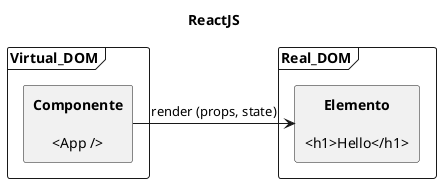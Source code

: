 @startuml
title ReactJS
hide footbox
skinparam monochrome true
skinparam defaultTextAlignment center

frame Virtual_DOM {
  rectangle Componente [
    <b>Componente

    <App />
  ]
}

frame Real_DOM {
  rectangle Elemento [
    <b>Elemento

    <h1>Hello</h1>
  ]
}

Componente -right-> Elemento: render (props, state)

@enduml

